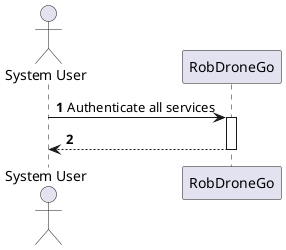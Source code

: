 @startuml ProcessView
'https://plantuml.com/sequence-diagram

autonumber
actor "System User" as CM
participant RobDroneGo

CM -> RobDroneGo : Authenticate all services
activate RobDroneGo


RobDroneGo --> CM
deactivate RobDroneGo


@enduml